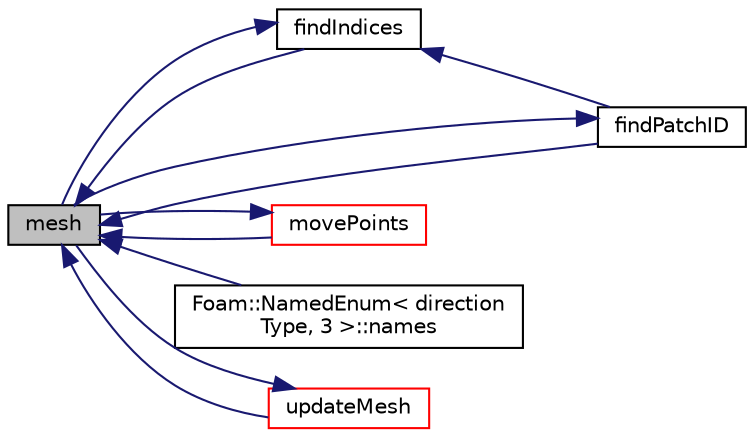 digraph "mesh"
{
  bgcolor="transparent";
  edge [fontname="Helvetica",fontsize="10",labelfontname="Helvetica",labelfontsize="10"];
  node [fontname="Helvetica",fontsize="10",shape=record];
  rankdir="LR";
  Node338 [label="mesh",height=0.2,width=0.4,color="black", fillcolor="grey75", style="filled", fontcolor="black"];
  Node338 -> Node339 [dir="back",color="midnightblue",fontsize="10",style="solid",fontname="Helvetica"];
  Node339 [label="findIndices",height=0.2,width=0.4,color="black",URL="$a28393.html#a7e25dcc6f712ea6db122dd707dea9569",tooltip="Find patch indices given a name. "];
  Node339 -> Node340 [dir="back",color="midnightblue",fontsize="10",style="solid",fontname="Helvetica"];
  Node340 [label="findPatchID",height=0.2,width=0.4,color="black",URL="$a28393.html#ac89fe0aab9fe12bd4f0d3807495fe72b",tooltip="Find patch index given a name. "];
  Node340 -> Node338 [dir="back",color="midnightblue",fontsize="10",style="solid",fontname="Helvetica"];
  Node339 -> Node338 [dir="back",color="midnightblue",fontsize="10",style="solid",fontname="Helvetica"];
  Node338 -> Node340 [dir="back",color="midnightblue",fontsize="10",style="solid",fontname="Helvetica"];
  Node338 -> Node341 [dir="back",color="midnightblue",fontsize="10",style="solid",fontname="Helvetica"];
  Node341 [label="movePoints",height=0.2,width=0.4,color="red",URL="$a28393.html#ab62834098bae1d3887f578c700754f39",tooltip="Correct polyBoundaryMesh after moving points. "];
  Node341 -> Node338 [dir="back",color="midnightblue",fontsize="10",style="solid",fontname="Helvetica"];
  Node338 -> Node348 [dir="back",color="midnightblue",fontsize="10",style="solid",fontname="Helvetica"];
  Node348 [label="Foam::NamedEnum\< direction\lType, 3 \>::names",height=0.2,width=0.4,color="black",URL="$a27113.html#a7350da3a0edd92cd11e6c479c9967dc8"];
  Node338 -> Node349 [dir="back",color="midnightblue",fontsize="10",style="solid",fontname="Helvetica"];
  Node349 [label="updateMesh",height=0.2,width=0.4,color="red",URL="$a28393.html#ae5693a309a936ac1040dd48c2881677f",tooltip="Correct polyBoundaryMesh after topology update. "];
  Node349 -> Node338 [dir="back",color="midnightblue",fontsize="10",style="solid",fontname="Helvetica"];
}
